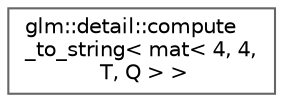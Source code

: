 digraph "Graphical Class Hierarchy"
{
 // LATEX_PDF_SIZE
  bgcolor="transparent";
  edge [fontname=Helvetica,fontsize=10,labelfontname=Helvetica,labelfontsize=10];
  node [fontname=Helvetica,fontsize=10,shape=box,height=0.2,width=0.4];
  rankdir="LR";
  Node0 [id="Node000000",label="glm::detail::compute\l_to_string\< mat\< 4, 4,\l T, Q \> \>",height=0.2,width=0.4,color="grey40", fillcolor="white", style="filled",URL="$structglm_1_1detail_1_1compute__to__string_3_01mat_3_014_00_014_00_01_t_00_01_q_01_4_01_4.html",tooltip=" "];
}
